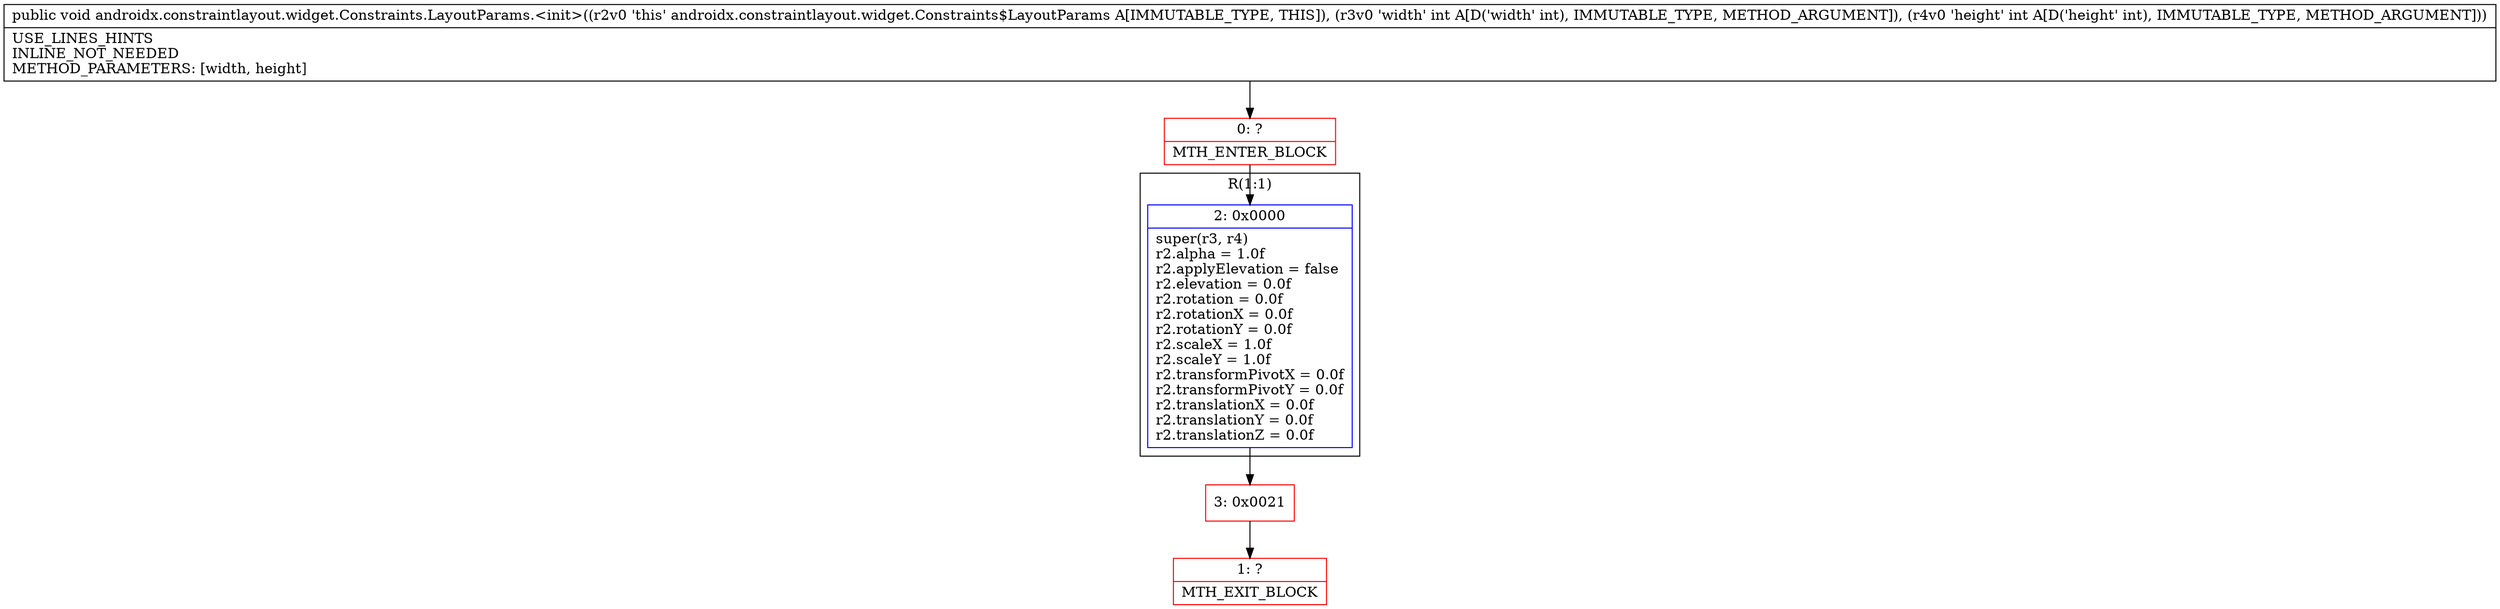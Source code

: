 digraph "CFG forandroidx.constraintlayout.widget.Constraints.LayoutParams.\<init\>(II)V" {
subgraph cluster_Region_1618393367 {
label = "R(1:1)";
node [shape=record,color=blue];
Node_2 [shape=record,label="{2\:\ 0x0000|super(r3, r4)\lr2.alpha = 1.0f\lr2.applyElevation = false\lr2.elevation = 0.0f\lr2.rotation = 0.0f\lr2.rotationX = 0.0f\lr2.rotationY = 0.0f\lr2.scaleX = 1.0f\lr2.scaleY = 1.0f\lr2.transformPivotX = 0.0f\lr2.transformPivotY = 0.0f\lr2.translationX = 0.0f\lr2.translationY = 0.0f\lr2.translationZ = 0.0f\l}"];
}
Node_0 [shape=record,color=red,label="{0\:\ ?|MTH_ENTER_BLOCK\l}"];
Node_3 [shape=record,color=red,label="{3\:\ 0x0021}"];
Node_1 [shape=record,color=red,label="{1\:\ ?|MTH_EXIT_BLOCK\l}"];
MethodNode[shape=record,label="{public void androidx.constraintlayout.widget.Constraints.LayoutParams.\<init\>((r2v0 'this' androidx.constraintlayout.widget.Constraints$LayoutParams A[IMMUTABLE_TYPE, THIS]), (r3v0 'width' int A[D('width' int), IMMUTABLE_TYPE, METHOD_ARGUMENT]), (r4v0 'height' int A[D('height' int), IMMUTABLE_TYPE, METHOD_ARGUMENT]))  | USE_LINES_HINTS\lINLINE_NOT_NEEDED\lMETHOD_PARAMETERS: [width, height]\l}"];
MethodNode -> Node_0;Node_2 -> Node_3;
Node_0 -> Node_2;
Node_3 -> Node_1;
}

